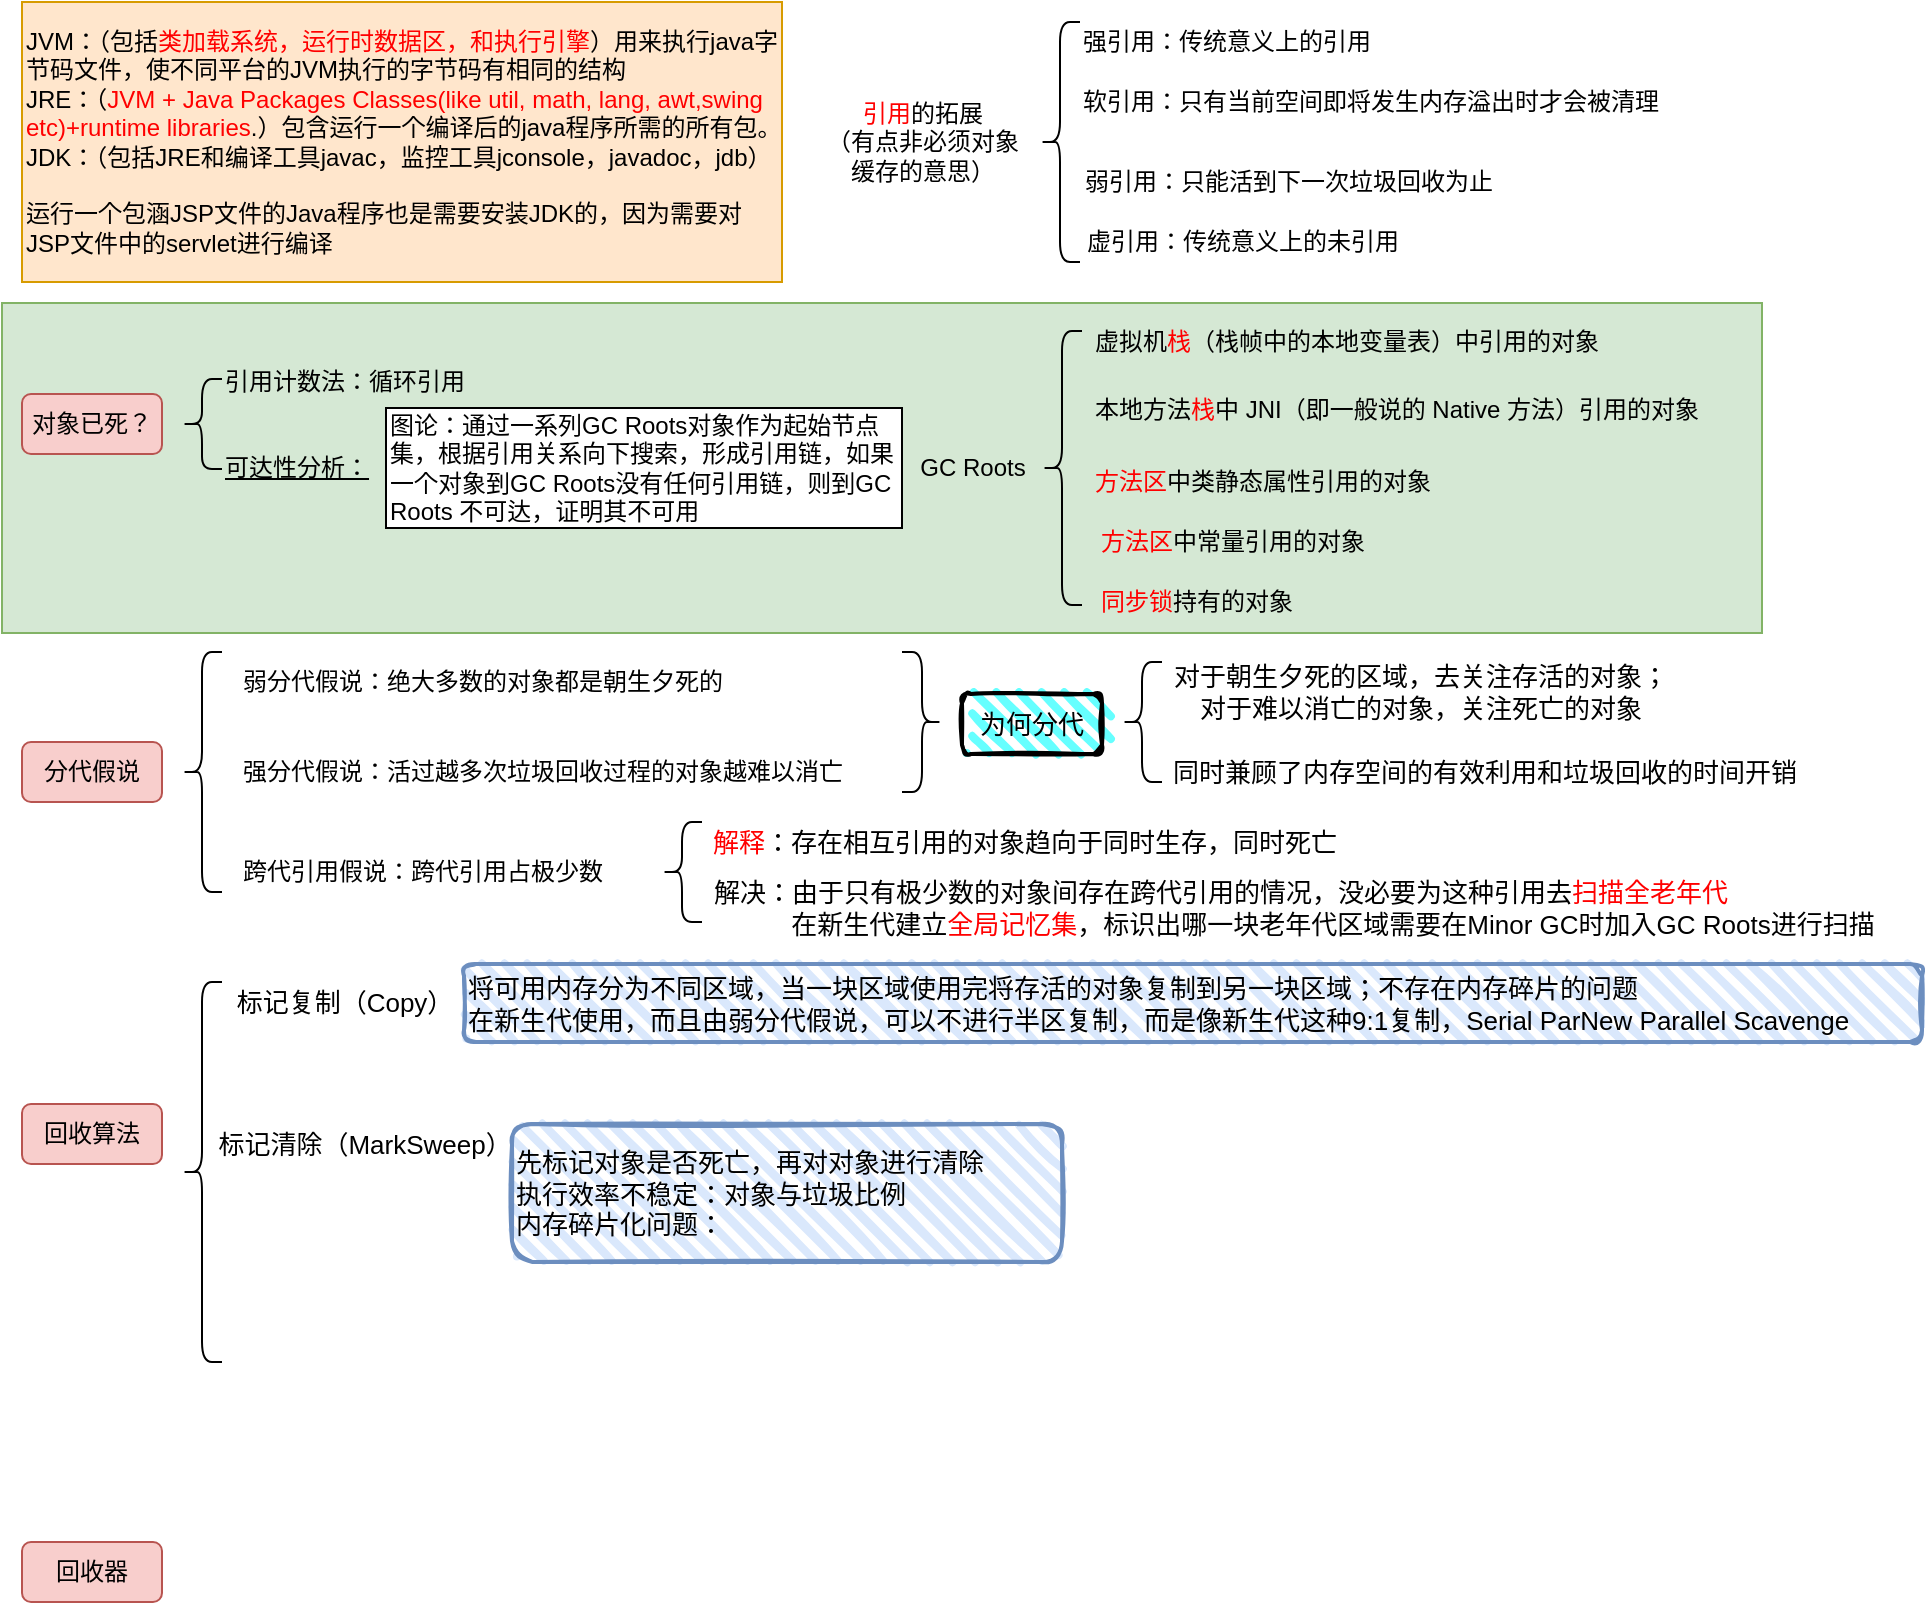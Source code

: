 <mxfile version="17.4.4" type="github">
  <diagram id="cyJsS7ivkHpWse9aPu4b" name="Page-1">
    <mxGraphModel dx="1185" dy="662" grid="1" gridSize="10" guides="1" tooltips="1" connect="1" arrows="1" fold="1" page="1" pageScale="1" pageWidth="850" pageHeight="1100" math="0" shadow="0">
      <root>
        <mxCell id="0" />
        <mxCell id="1" parent="0" />
        <mxCell id="plugZ318Kx3CzQZgdIX9-18" value="" style="rounded=0;whiteSpace=wrap;html=1;fillColor=#d5e8d4;strokeColor=#82b366;" vertex="1" parent="1">
          <mxGeometry y="160.5" width="880" height="165" as="geometry" />
        </mxCell>
        <mxCell id="mPPLmPChkx4s_wyopT-2-1" value="JVM：（包括&lt;font color=&quot;#ff0000&quot;&gt;类加载系统，运行时数据区，和执行引擎&lt;/font&gt;）用来执行java字节码文件，使不同平台的JVM执行的字节码有相同的结构&lt;br&gt;JRE：（&lt;font color=&quot;#ff0000&quot;&gt;JVM + Java Packages Classes(like util, math, lang, awt,swing etc)+runtime libraries&lt;/font&gt;.）包含运行一个编译后的java程序所需的所有包。&lt;br&gt;JDK：（包括JRE和编译工具javac，监控工具jconsole，javadoc，jdb）&lt;br&gt;&lt;br&gt;运行一个包涵JSP文件的Java程序也是需要安装JDK的，因为需要对JSP文件中的servlet进行编译" style="rounded=0;whiteSpace=wrap;html=1;align=left;fillColor=#ffe6cc;strokeColor=#d79b00;" parent="1" vertex="1">
          <mxGeometry x="10" y="10" width="380" height="140" as="geometry" />
        </mxCell>
        <mxCell id="plugZ318Kx3CzQZgdIX9-1" value="对象已死？" style="rounded=1;whiteSpace=wrap;html=1;fillColor=#f8cecc;strokeColor=#b85450;" vertex="1" parent="1">
          <mxGeometry x="10" y="206" width="70" height="30" as="geometry" />
        </mxCell>
        <mxCell id="plugZ318Kx3CzQZgdIX9-2" value="" style="shape=curlyBracket;whiteSpace=wrap;html=1;rounded=1;" vertex="1" parent="1">
          <mxGeometry x="90" y="198.5" width="20" height="45" as="geometry" />
        </mxCell>
        <mxCell id="plugZ318Kx3CzQZgdIX9-6" value="引用计数法：循环引用" style="text;html=1;align=center;verticalAlign=middle;resizable=0;points=[];autosize=1;strokeColor=none;fillColor=none;" vertex="1" parent="1">
          <mxGeometry x="101" y="190" width="140" height="20" as="geometry" />
        </mxCell>
        <mxCell id="plugZ318Kx3CzQZgdIX9-7" value="&lt;u&gt;可达性分析：&lt;/u&gt;" style="text;html=1;align=center;verticalAlign=middle;resizable=0;points=[];autosize=1;strokeColor=none;fillColor=none;" vertex="1" parent="1">
          <mxGeometry x="102" y="233" width="90" height="20" as="geometry" />
        </mxCell>
        <mxCell id="plugZ318Kx3CzQZgdIX9-9" value="图论：通过一系列GC Roots对象作为起始节点集，根据引用关系向下搜索，形成引用链，如果一个对象到GC Roots没有任何引用链，则到GC Roots 不可达，证明其不可用" style="rounded=0;whiteSpace=wrap;html=1;align=left;" vertex="1" parent="1">
          <mxGeometry x="192" y="213" width="258" height="60" as="geometry" />
        </mxCell>
        <mxCell id="plugZ318Kx3CzQZgdIX9-10" value="" style="shape=curlyBracket;whiteSpace=wrap;html=1;rounded=1;" vertex="1" parent="1">
          <mxGeometry x="520" y="174.5" width="20" height="137" as="geometry" />
        </mxCell>
        <mxCell id="plugZ318Kx3CzQZgdIX9-11" value="虚拟机&lt;font color=&quot;#ff0000&quot;&gt;栈&lt;/font&gt;（栈帧中的本地变量表）中引用的对象" style="text;html=1;align=center;verticalAlign=middle;resizable=0;points=[];autosize=1;strokeColor=none;fillColor=none;" vertex="1" parent="1">
          <mxGeometry x="537" y="170" width="270" height="20" as="geometry" />
        </mxCell>
        <mxCell id="plugZ318Kx3CzQZgdIX9-13" value="本地方法&lt;font color=&quot;#ff0000&quot;&gt;栈&lt;/font&gt;中 JNI（即一般说的 Native 方法）引用的对象" style="text;html=1;align=center;verticalAlign=middle;resizable=0;points=[];autosize=1;strokeColor=none;fillColor=none;" vertex="1" parent="1">
          <mxGeometry x="537" y="203.5" width="320" height="20" as="geometry" />
        </mxCell>
        <mxCell id="plugZ318Kx3CzQZgdIX9-14" value="&lt;font color=&quot;#ff0000&quot;&gt;方法区&lt;/font&gt;中类静态属性引用的对象" style="text;html=1;align=center;verticalAlign=middle;resizable=0;points=[];autosize=1;strokeColor=none;fillColor=none;" vertex="1" parent="1">
          <mxGeometry x="540" y="240" width="180" height="20" as="geometry" />
        </mxCell>
        <mxCell id="plugZ318Kx3CzQZgdIX9-15" value="&lt;font color=&quot;#ff0000&quot;&gt;方法区&lt;/font&gt;中常量引用的对象" style="text;html=1;align=center;verticalAlign=middle;resizable=0;points=[];autosize=1;strokeColor=none;fillColor=none;" vertex="1" parent="1">
          <mxGeometry x="540" y="270" width="150" height="20" as="geometry" />
        </mxCell>
        <mxCell id="plugZ318Kx3CzQZgdIX9-16" value="&lt;font color=&quot;#000000&quot;&gt;GC Roots&lt;/font&gt;" style="text;html=1;align=center;verticalAlign=middle;resizable=0;points=[];autosize=1;strokeColor=none;fillColor=none;fontColor=#FF0000;" vertex="1" parent="1">
          <mxGeometry x="450" y="233" width="70" height="20" as="geometry" />
        </mxCell>
        <mxCell id="plugZ318Kx3CzQZgdIX9-17" value="&lt;font color=&quot;#ff0000&quot;&gt;同步锁&lt;/font&gt;持有的对象" style="text;html=1;align=center;verticalAlign=middle;resizable=0;points=[];autosize=1;strokeColor=none;fillColor=none;" vertex="1" parent="1">
          <mxGeometry x="542" y="300" width="110" height="20" as="geometry" />
        </mxCell>
        <mxCell id="plugZ318Kx3CzQZgdIX9-19" value="引用&lt;font color=&quot;#000000&quot;&gt;的拓展&lt;br&gt;（有点非必须对象&lt;br&gt;缓存的意思）&lt;br&gt;&lt;/font&gt;" style="text;html=1;align=center;verticalAlign=middle;resizable=0;points=[];autosize=1;strokeColor=none;fillColor=none;fontColor=#FF0000;" vertex="1" parent="1">
          <mxGeometry x="405" y="55" width="110" height="50" as="geometry" />
        </mxCell>
        <mxCell id="plugZ318Kx3CzQZgdIX9-21" value="" style="shape=curlyBracket;whiteSpace=wrap;html=1;rounded=1;fontColor=#000000;" vertex="1" parent="1">
          <mxGeometry x="519" y="20" width="20" height="120" as="geometry" />
        </mxCell>
        <mxCell id="plugZ318Kx3CzQZgdIX9-22" value="强引用：传统意义上的引用" style="text;html=1;align=center;verticalAlign=middle;resizable=0;points=[];autosize=1;strokeColor=none;fillColor=none;fontColor=#000000;" vertex="1" parent="1">
          <mxGeometry x="532" y="20" width="160" height="20" as="geometry" />
        </mxCell>
        <mxCell id="plugZ318Kx3CzQZgdIX9-23" value="软引用：只有当前空间即将发生内存溢出时才会被清理" style="text;html=1;align=center;verticalAlign=middle;resizable=0;points=[];autosize=1;strokeColor=none;fillColor=none;fontColor=#000000;" vertex="1" parent="1">
          <mxGeometry x="534" y="50" width="300" height="20" as="geometry" />
        </mxCell>
        <mxCell id="plugZ318Kx3CzQZgdIX9-24" value="弱引用：只能活到下一次垃圾回收为止" style="text;html=1;align=center;verticalAlign=middle;resizable=0;points=[];autosize=1;strokeColor=none;fillColor=none;fontColor=#000000;" vertex="1" parent="1">
          <mxGeometry x="533" y="90" width="220" height="20" as="geometry" />
        </mxCell>
        <mxCell id="plugZ318Kx3CzQZgdIX9-25" value="虚引用：传统意义上的未引用" style="text;html=1;align=center;verticalAlign=middle;resizable=0;points=[];autosize=1;strokeColor=none;fillColor=none;fontColor=#000000;" vertex="1" parent="1">
          <mxGeometry x="535" y="120" width="170" height="20" as="geometry" />
        </mxCell>
        <mxCell id="plugZ318Kx3CzQZgdIX9-26" value="分代假说" style="rounded=1;whiteSpace=wrap;html=1;fillColor=#f8cecc;strokeColor=#b85450;" vertex="1" parent="1">
          <mxGeometry x="10" y="380" width="70" height="30" as="geometry" />
        </mxCell>
        <mxCell id="plugZ318Kx3CzQZgdIX9-27" value="" style="shape=curlyBracket;whiteSpace=wrap;html=1;rounded=1;fontColor=#FF0000;" vertex="1" parent="1">
          <mxGeometry x="90" y="335" width="20" height="120" as="geometry" />
        </mxCell>
        <mxCell id="plugZ318Kx3CzQZgdIX9-28" value="&lt;font color=&quot;#000000&quot;&gt;弱分代假说：绝大多数的对象都是朝生夕死的&lt;/font&gt;" style="text;html=1;align=center;verticalAlign=middle;resizable=0;points=[];autosize=1;strokeColor=none;fillColor=none;fontColor=#FF0000;" vertex="1" parent="1">
          <mxGeometry x="110" y="340" width="260" height="20" as="geometry" />
        </mxCell>
        <mxCell id="plugZ318Kx3CzQZgdIX9-29" value="强分代假说：活过越多次垃圾回收过程的对象越难以消亡" style="text;html=1;align=center;verticalAlign=middle;resizable=0;points=[];autosize=1;strokeColor=none;fillColor=none;fontColor=#000000;" vertex="1" parent="1">
          <mxGeometry x="110" y="385" width="320" height="20" as="geometry" />
        </mxCell>
        <mxCell id="plugZ318Kx3CzQZgdIX9-30" value="跨代引用假说：跨代引用占极少数" style="text;html=1;align=center;verticalAlign=middle;resizable=0;points=[];autosize=1;strokeColor=none;fillColor=none;fontColor=#000000;" vertex="1" parent="1">
          <mxGeometry x="110" y="435" width="200" height="20" as="geometry" />
        </mxCell>
        <mxCell id="plugZ318Kx3CzQZgdIX9-31" value="" style="shape=curlyBracket;whiteSpace=wrap;html=1;rounded=1;flipH=1;fontColor=#000000;" vertex="1" parent="1">
          <mxGeometry x="450" y="335" width="20" height="70" as="geometry" />
        </mxCell>
        <mxCell id="plugZ318Kx3CzQZgdIX9-34" value="&lt;font style=&quot;font-size: 13px&quot;&gt;为何分代&lt;/font&gt;" style="rounded=1;whiteSpace=wrap;html=1;strokeWidth=2;fillWeight=4;hachureGap=8;hachureAngle=45;fillColor=#66FFFF;sketch=1;shadow=0;fontColor=#000000;" vertex="1" parent="1">
          <mxGeometry x="480" y="356" width="70" height="30" as="geometry" />
        </mxCell>
        <mxCell id="plugZ318Kx3CzQZgdIX9-35" value="" style="shape=curlyBracket;whiteSpace=wrap;html=1;rounded=1;shadow=0;fontSize=13;fontColor=#000000;fillColor=#66FFFF;" vertex="1" parent="1">
          <mxGeometry x="560" y="340" width="20" height="60" as="geometry" />
        </mxCell>
        <mxCell id="plugZ318Kx3CzQZgdIX9-36" value="对于朝生夕死的区域，去关注存活的对象；&lt;br&gt;对于难以消亡的对象，关注死亡的对象" style="text;html=1;align=center;verticalAlign=middle;resizable=0;points=[];autosize=1;strokeColor=none;fillColor=none;fontSize=13;fontColor=#000000;" vertex="1" parent="1">
          <mxGeometry x="579" y="335" width="260" height="40" as="geometry" />
        </mxCell>
        <mxCell id="plugZ318Kx3CzQZgdIX9-37" value="同时兼顾了内存空间的有效利用和垃圾回收的时间开销" style="text;html=1;align=center;verticalAlign=middle;resizable=0;points=[];autosize=1;strokeColor=none;fillColor=none;fontSize=13;fontColor=#000000;" vertex="1" parent="1">
          <mxGeometry x="576" y="385" width="330" height="20" as="geometry" />
        </mxCell>
        <mxCell id="plugZ318Kx3CzQZgdIX9-38" value="" style="shape=curlyBracket;whiteSpace=wrap;html=1;rounded=1;shadow=0;fontSize=13;fontColor=#000000;fillColor=#66FFFF;" vertex="1" parent="1">
          <mxGeometry x="330" y="420" width="20" height="50" as="geometry" />
        </mxCell>
        <mxCell id="plugZ318Kx3CzQZgdIX9-39" value="&lt;font color=&quot;#ff0000&quot;&gt;解释&lt;/font&gt;：存在相互引用的对象趋向于同时生存，同时死亡" style="text;html=1;align=center;verticalAlign=middle;resizable=0;points=[];autosize=1;strokeColor=none;fillColor=none;fontSize=13;fontColor=#000000;" vertex="1" parent="1">
          <mxGeometry x="346" y="420" width="330" height="20" as="geometry" />
        </mxCell>
        <mxCell id="plugZ318Kx3CzQZgdIX9-42" value="&lt;font color=&quot;#000000&quot;&gt;解决：由于只有极少数的对象间存在跨代引用的情况，没必要为这种引用去&lt;/font&gt;扫描全老年代&lt;br&gt;&lt;font color=&quot;#000000&quot;&gt;&amp;nbsp; &amp;nbsp; &amp;nbsp; &amp;nbsp; &amp;nbsp; &amp;nbsp; &amp;nbsp; &amp;nbsp; &amp;nbsp; &amp;nbsp; &amp;nbsp; &amp;nbsp; &amp;nbsp; &amp;nbsp; &amp;nbsp; &amp;nbsp;在新生代建立&lt;/font&gt;全局记忆集&lt;font color=&quot;#000000&quot;&gt;，标识出哪一块老年代区域需要在Minor GC时加入GC Roots进行扫描&lt;/font&gt;" style="text;html=1;align=center;verticalAlign=middle;resizable=0;points=[];autosize=1;strokeColor=none;fillColor=none;fontSize=13;fontColor=#FF0000;" vertex="1" parent="1">
          <mxGeometry x="274" y="443" width="670" height="40" as="geometry" />
        </mxCell>
        <mxCell id="plugZ318Kx3CzQZgdIX9-43" value="回收算法" style="rounded=1;whiteSpace=wrap;html=1;fillColor=#f8cecc;strokeColor=#b85450;" vertex="1" parent="1">
          <mxGeometry x="10" y="561" width="70" height="30" as="geometry" />
        </mxCell>
        <mxCell id="plugZ318Kx3CzQZgdIX9-44" value="回收器" style="rounded=1;whiteSpace=wrap;html=1;fillColor=#f8cecc;strokeColor=#b85450;" vertex="1" parent="1">
          <mxGeometry x="10" y="780" width="70" height="30" as="geometry" />
        </mxCell>
        <mxCell id="plugZ318Kx3CzQZgdIX9-45" value="" style="shape=curlyBracket;whiteSpace=wrap;html=1;rounded=1;shadow=0;fontSize=13;fontColor=#FF0000;fillColor=#66FFFF;" vertex="1" parent="1">
          <mxGeometry x="90" y="500" width="20" height="190" as="geometry" />
        </mxCell>
        <mxCell id="plugZ318Kx3CzQZgdIX9-46" value="&lt;font color=&quot;#000000&quot;&gt;标记复制（Copy）&lt;/font&gt;" style="text;html=1;align=center;verticalAlign=middle;resizable=0;points=[];autosize=1;strokeColor=none;fillColor=none;fontSize=13;fontColor=#FF0000;" vertex="1" parent="1">
          <mxGeometry x="111" y="500" width="120" height="20" as="geometry" />
        </mxCell>
        <mxCell id="plugZ318Kx3CzQZgdIX9-49" value="将可用内存分为不同区域，当一块区域使用完将存活的对象复制到另一块区域；不存在内存碎片的问题&lt;br&gt;在新生代使用，而且由弱分代假说，可以不进行半区复制，而是像新生代这种9:1复制，Serial ParNew Parallel Scavenge" style="rounded=1;whiteSpace=wrap;html=1;strokeWidth=2;fillWeight=4;hachureGap=8;hachureAngle=45;fillColor=#dae8fc;sketch=1;shadow=0;fontSize=13;strokeColor=#6c8ebf;align=left;" vertex="1" parent="1">
          <mxGeometry x="231" y="491" width="729" height="39" as="geometry" />
        </mxCell>
        <mxCell id="plugZ318Kx3CzQZgdIX9-50" value="标记清除（MarkSweep）" style="text;html=1;align=center;verticalAlign=middle;resizable=0;points=[];autosize=1;strokeColor=none;fillColor=none;fontSize=13;fontColor=#000000;" vertex="1" parent="1">
          <mxGeometry x="101" y="571" width="160" height="20" as="geometry" />
        </mxCell>
        <mxCell id="plugZ318Kx3CzQZgdIX9-51" value="先标记对象是否死亡，再对对象进行清除&lt;br&gt;执行效率不稳定：对象与垃圾比例&lt;br&gt;内存碎片化问题：" style="rounded=1;whiteSpace=wrap;html=1;strokeWidth=2;fillWeight=4;hachureGap=8;hachureAngle=45;fillColor=#dae8fc;sketch=1;shadow=0;fontSize=13;strokeColor=#6c8ebf;align=left;" vertex="1" parent="1">
          <mxGeometry x="255" y="571" width="275" height="69" as="geometry" />
        </mxCell>
      </root>
    </mxGraphModel>
  </diagram>
</mxfile>
